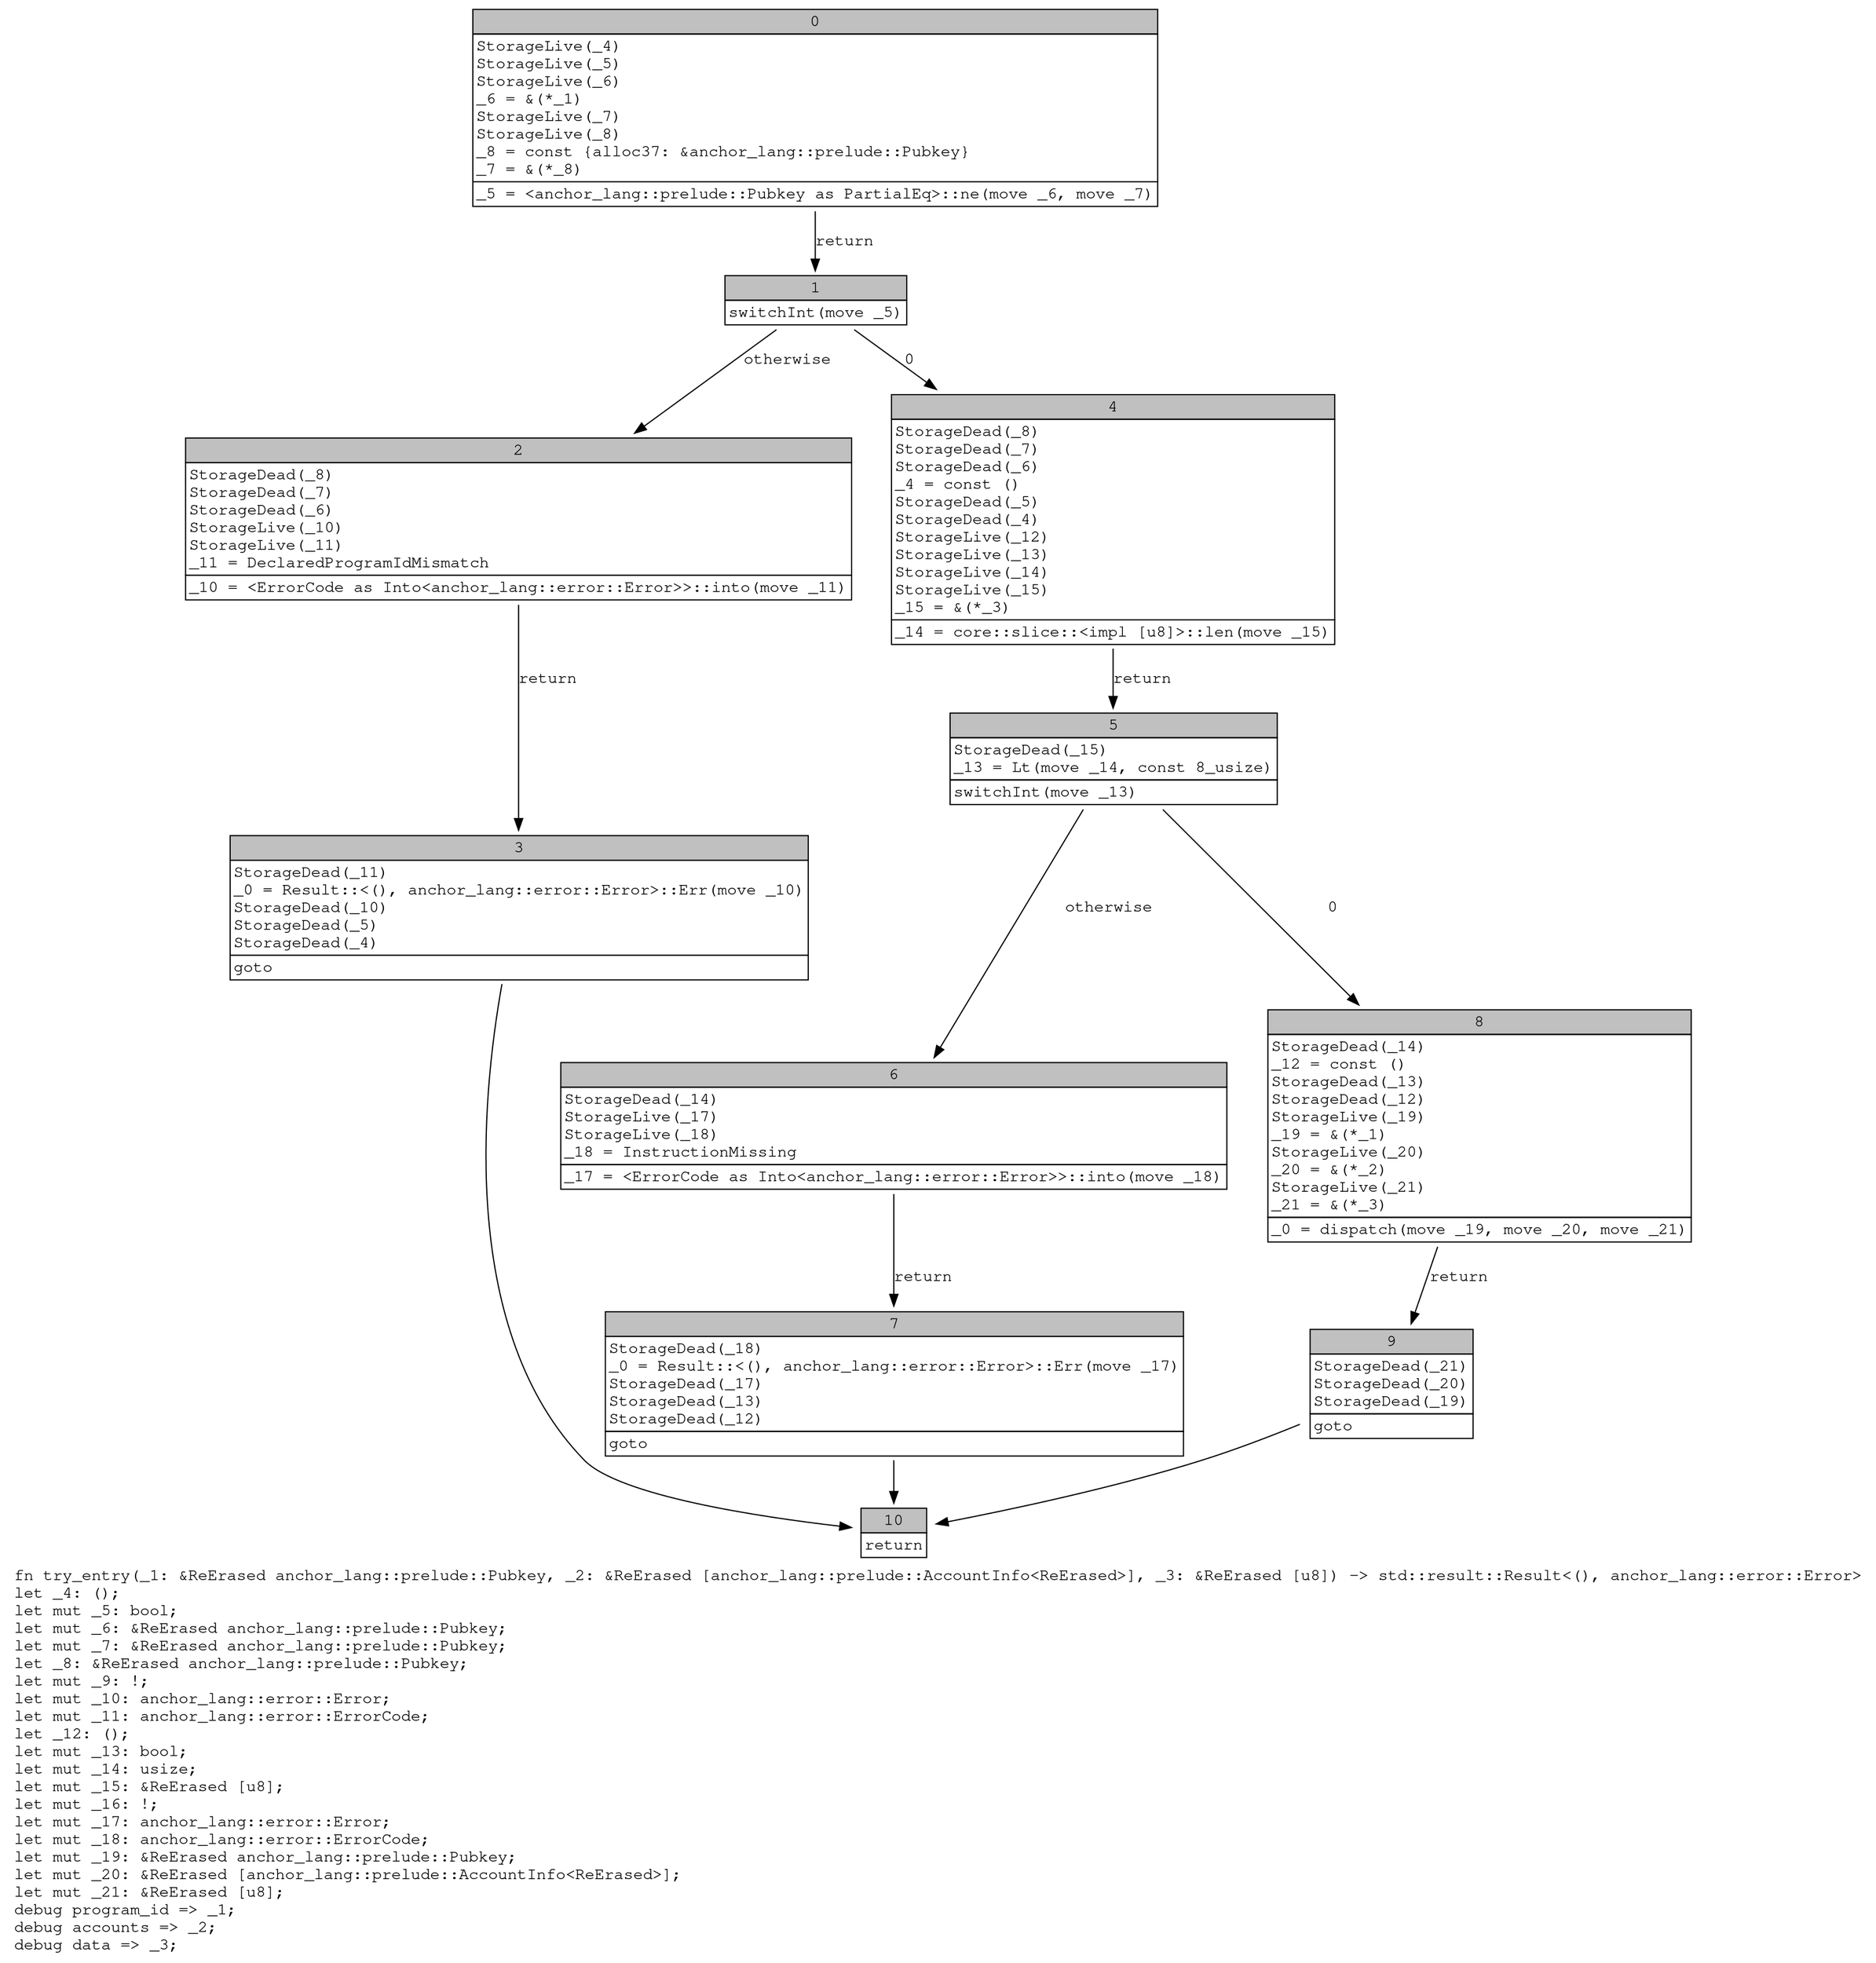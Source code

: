 digraph Mir_0_11 {
    graph [fontname="Courier, monospace"];
    node [fontname="Courier, monospace"];
    edge [fontname="Courier, monospace"];
    label=<fn try_entry(_1: &amp;ReErased anchor_lang::prelude::Pubkey, _2: &amp;ReErased [anchor_lang::prelude::AccountInfo&lt;ReErased&gt;], _3: &amp;ReErased [u8]) -&gt; std::result::Result&lt;(), anchor_lang::error::Error&gt;<br align="left"/>let _4: ();<br align="left"/>let mut _5: bool;<br align="left"/>let mut _6: &amp;ReErased anchor_lang::prelude::Pubkey;<br align="left"/>let mut _7: &amp;ReErased anchor_lang::prelude::Pubkey;<br align="left"/>let _8: &amp;ReErased anchor_lang::prelude::Pubkey;<br align="left"/>let mut _9: !;<br align="left"/>let mut _10: anchor_lang::error::Error;<br align="left"/>let mut _11: anchor_lang::error::ErrorCode;<br align="left"/>let _12: ();<br align="left"/>let mut _13: bool;<br align="left"/>let mut _14: usize;<br align="left"/>let mut _15: &amp;ReErased [u8];<br align="left"/>let mut _16: !;<br align="left"/>let mut _17: anchor_lang::error::Error;<br align="left"/>let mut _18: anchor_lang::error::ErrorCode;<br align="left"/>let mut _19: &amp;ReErased anchor_lang::prelude::Pubkey;<br align="left"/>let mut _20: &amp;ReErased [anchor_lang::prelude::AccountInfo&lt;ReErased&gt;];<br align="left"/>let mut _21: &amp;ReErased [u8];<br align="left"/>debug program_id =&gt; _1;<br align="left"/>debug accounts =&gt; _2;<br align="left"/>debug data =&gt; _3;<br align="left"/>>;
    bb0__0_11 [shape="none", label=<<table border="0" cellborder="1" cellspacing="0"><tr><td bgcolor="gray" align="center" colspan="1">0</td></tr><tr><td align="left" balign="left">StorageLive(_4)<br/>StorageLive(_5)<br/>StorageLive(_6)<br/>_6 = &amp;(*_1)<br/>StorageLive(_7)<br/>StorageLive(_8)<br/>_8 = const {alloc37: &amp;anchor_lang::prelude::Pubkey}<br/>_7 = &amp;(*_8)<br/></td></tr><tr><td align="left">_5 = &lt;anchor_lang::prelude::Pubkey as PartialEq&gt;::ne(move _6, move _7)</td></tr></table>>];
    bb1__0_11 [shape="none", label=<<table border="0" cellborder="1" cellspacing="0"><tr><td bgcolor="gray" align="center" colspan="1">1</td></tr><tr><td align="left">switchInt(move _5)</td></tr></table>>];
    bb2__0_11 [shape="none", label=<<table border="0" cellborder="1" cellspacing="0"><tr><td bgcolor="gray" align="center" colspan="1">2</td></tr><tr><td align="left" balign="left">StorageDead(_8)<br/>StorageDead(_7)<br/>StorageDead(_6)<br/>StorageLive(_10)<br/>StorageLive(_11)<br/>_11 = DeclaredProgramIdMismatch<br/></td></tr><tr><td align="left">_10 = &lt;ErrorCode as Into&lt;anchor_lang::error::Error&gt;&gt;::into(move _11)</td></tr></table>>];
    bb3__0_11 [shape="none", label=<<table border="0" cellborder="1" cellspacing="0"><tr><td bgcolor="gray" align="center" colspan="1">3</td></tr><tr><td align="left" balign="left">StorageDead(_11)<br/>_0 = Result::&lt;(), anchor_lang::error::Error&gt;::Err(move _10)<br/>StorageDead(_10)<br/>StorageDead(_5)<br/>StorageDead(_4)<br/></td></tr><tr><td align="left">goto</td></tr></table>>];
    bb4__0_11 [shape="none", label=<<table border="0" cellborder="1" cellspacing="0"><tr><td bgcolor="gray" align="center" colspan="1">4</td></tr><tr><td align="left" balign="left">StorageDead(_8)<br/>StorageDead(_7)<br/>StorageDead(_6)<br/>_4 = const ()<br/>StorageDead(_5)<br/>StorageDead(_4)<br/>StorageLive(_12)<br/>StorageLive(_13)<br/>StorageLive(_14)<br/>StorageLive(_15)<br/>_15 = &amp;(*_3)<br/></td></tr><tr><td align="left">_14 = core::slice::&lt;impl [u8]&gt;::len(move _15)</td></tr></table>>];
    bb5__0_11 [shape="none", label=<<table border="0" cellborder="1" cellspacing="0"><tr><td bgcolor="gray" align="center" colspan="1">5</td></tr><tr><td align="left" balign="left">StorageDead(_15)<br/>_13 = Lt(move _14, const 8_usize)<br/></td></tr><tr><td align="left">switchInt(move _13)</td></tr></table>>];
    bb6__0_11 [shape="none", label=<<table border="0" cellborder="1" cellspacing="0"><tr><td bgcolor="gray" align="center" colspan="1">6</td></tr><tr><td align="left" balign="left">StorageDead(_14)<br/>StorageLive(_17)<br/>StorageLive(_18)<br/>_18 = InstructionMissing<br/></td></tr><tr><td align="left">_17 = &lt;ErrorCode as Into&lt;anchor_lang::error::Error&gt;&gt;::into(move _18)</td></tr></table>>];
    bb7__0_11 [shape="none", label=<<table border="0" cellborder="1" cellspacing="0"><tr><td bgcolor="gray" align="center" colspan="1">7</td></tr><tr><td align="left" balign="left">StorageDead(_18)<br/>_0 = Result::&lt;(), anchor_lang::error::Error&gt;::Err(move _17)<br/>StorageDead(_17)<br/>StorageDead(_13)<br/>StorageDead(_12)<br/></td></tr><tr><td align="left">goto</td></tr></table>>];
    bb8__0_11 [shape="none", label=<<table border="0" cellborder="1" cellspacing="0"><tr><td bgcolor="gray" align="center" colspan="1">8</td></tr><tr><td align="left" balign="left">StorageDead(_14)<br/>_12 = const ()<br/>StorageDead(_13)<br/>StorageDead(_12)<br/>StorageLive(_19)<br/>_19 = &amp;(*_1)<br/>StorageLive(_20)<br/>_20 = &amp;(*_2)<br/>StorageLive(_21)<br/>_21 = &amp;(*_3)<br/></td></tr><tr><td align="left">_0 = dispatch(move _19, move _20, move _21)</td></tr></table>>];
    bb9__0_11 [shape="none", label=<<table border="0" cellborder="1" cellspacing="0"><tr><td bgcolor="gray" align="center" colspan="1">9</td></tr><tr><td align="left" balign="left">StorageDead(_21)<br/>StorageDead(_20)<br/>StorageDead(_19)<br/></td></tr><tr><td align="left">goto</td></tr></table>>];
    bb10__0_11 [shape="none", label=<<table border="0" cellborder="1" cellspacing="0"><tr><td bgcolor="gray" align="center" colspan="1">10</td></tr><tr><td align="left">return</td></tr></table>>];
    bb0__0_11 -> bb1__0_11 [label="return"];
    bb1__0_11 -> bb4__0_11 [label="0"];
    bb1__0_11 -> bb2__0_11 [label="otherwise"];
    bb2__0_11 -> bb3__0_11 [label="return"];
    bb3__0_11 -> bb10__0_11 [label=""];
    bb4__0_11 -> bb5__0_11 [label="return"];
    bb5__0_11 -> bb8__0_11 [label="0"];
    bb5__0_11 -> bb6__0_11 [label="otherwise"];
    bb6__0_11 -> bb7__0_11 [label="return"];
    bb7__0_11 -> bb10__0_11 [label=""];
    bb8__0_11 -> bb9__0_11 [label="return"];
    bb9__0_11 -> bb10__0_11 [label=""];
}
